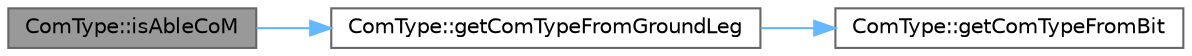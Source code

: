 digraph "ComType::isAbleCoM"
{
 // LATEX_PDF_SIZE
  bgcolor="transparent";
  edge [fontname=Helvetica,fontsize=10,labelfontname=Helvetica,labelfontsize=10];
  node [fontname=Helvetica,fontsize=10,shape=box,height=0.2,width=0.4];
  rankdir="LR";
  Node1 [id="Node000001",label="ComType::isAbleCoM",height=0.2,width=0.4,color="gray40", fillcolor="grey60", style="filled", fontcolor="black",tooltip=" "];
  Node1 -> Node2 [id="edge1_Node000001_Node000002",color="steelblue1",style="solid",tooltip=" "];
  Node2 [id="Node000002",label="ComType::getComTypeFromGroundLeg",height=0.2,width=0.4,color="grey40", fillcolor="white", style="filled",URL="$namespace_com_type.html#af0334fa750846fcf63b148c84fe7a6ce",tooltip=" "];
  Node2 -> Node3 [id="edge2_Node000002_Node000003",color="steelblue1",style="solid",tooltip=" "];
  Node3 [id="Node000003",label="ComType::getComTypeFromBit",height=0.2,width=0.4,color="grey40", fillcolor="white", style="filled",URL="$namespace_com_type.html#ac99263b3c705a256504f77e5d30fb76c",tooltip=" "];
}
